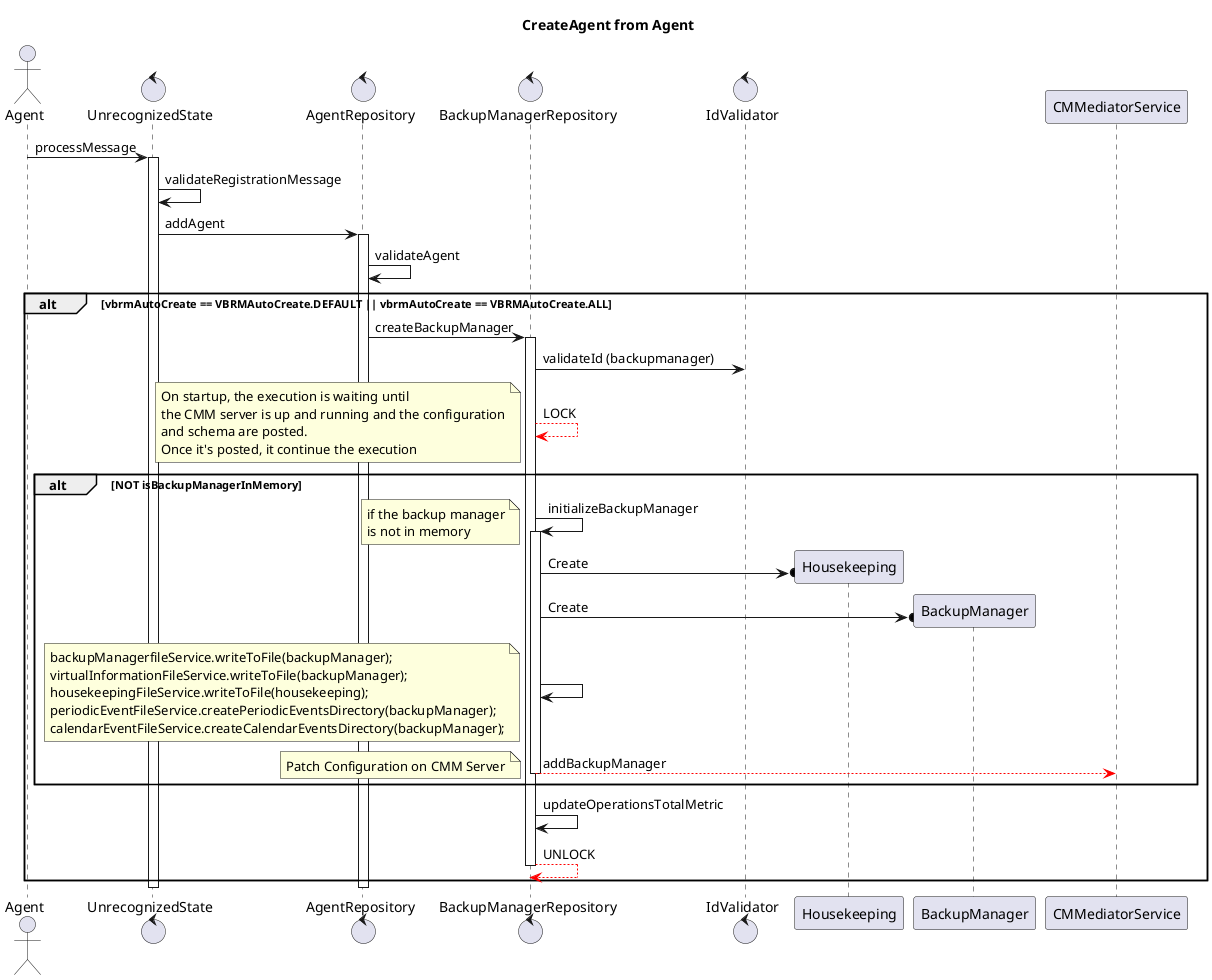 @startuml
title CreateAgent from Agent
Actor Agent
control UnrecognizedState as US
control AgentRepository as AR
control BackupManagerRepository as BMR
control IdValidator 
Agent -> US : processMessage
activate US
US -> US:validateRegistrationMessage
US -> AR:addAgent
activate AR
AR->AR: validateAgent
alt vbrmAutoCreate == VBRMAutoCreate.DEFAULT || vbrmAutoCreate == VBRMAutoCreate.ALL
AR -> BMR: createBackupManager
activate BMR
BMR -> IdValidator : validateId (backupmanager)
BMR -[#Red]-> BMR: LOCK
note left
On startup, the execution is waiting until
the CMM server is up and running and the configuration
and schema are posted. 
Once it's posted, it continue the execution 
end Note
alt NOT isBackupManagerInMemory
BMR -> BMR: initializeBackupManager
note left 
if the backup manager
is not in memory
end Note
activate BMR
BMR ->o Housekeeping**:Create
BMR ->o BackupManager**:Create
BMR -> BMR
note left 
        backupManagerfileService.writeToFile(backupManager);
        virtualInformationFileService.writeToFile(backupManager);
        housekeepingFileService.writeToFile(housekeeping);
        periodicEventFileService.createPeriodicEventsDirectory(backupManager);
        calendarEventFileService.createCalendarEventsDirectory(backupManager);
end Note
BMR -[#Red]-> CMMediatorService: addBackupManager
note left: Patch Configuration on CMM Server
deactivate BMR
end
BMR -> BMR: updateOperationsTotalMetric
BMR -[#Red]-> BMR: UNLOCK
deactivate BMR
end
deactivate AR
deactivate US

@enduml